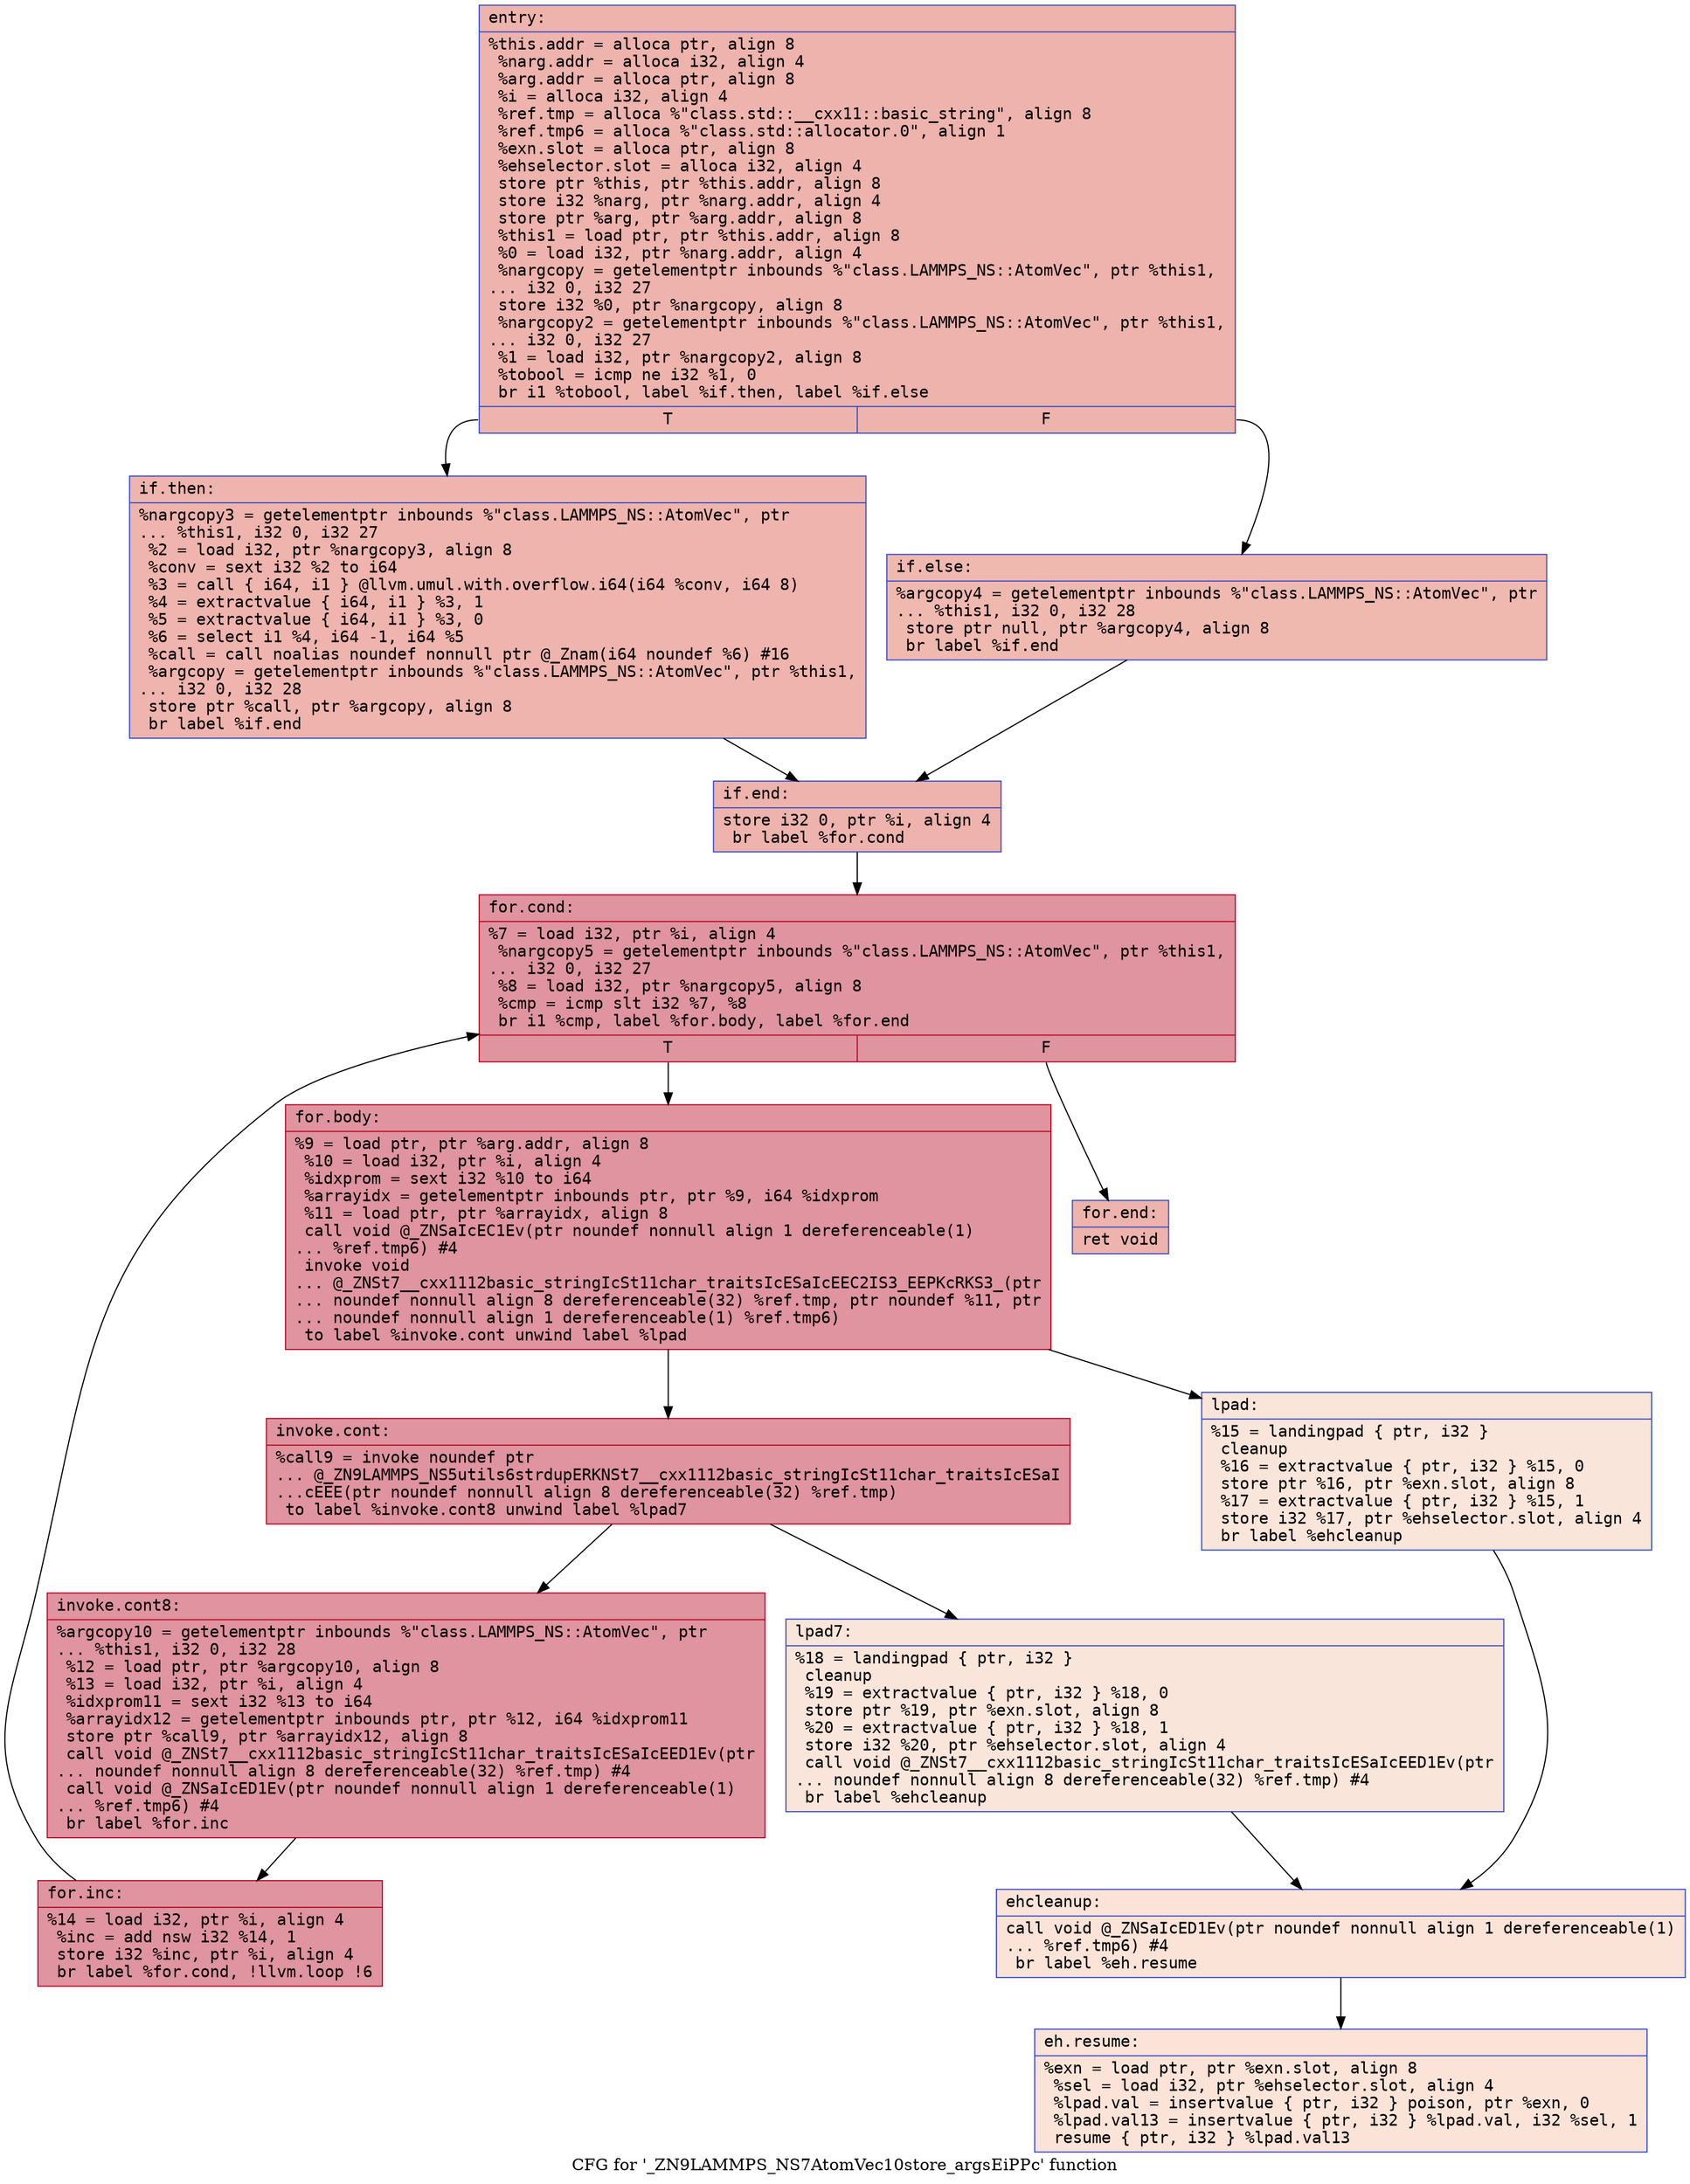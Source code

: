 digraph "CFG for '_ZN9LAMMPS_NS7AtomVec10store_argsEiPPc' function" {
	label="CFG for '_ZN9LAMMPS_NS7AtomVec10store_argsEiPPc' function";

	Node0x56285a8f33b0 [shape=record,color="#3d50c3ff", style=filled, fillcolor="#d6524470" fontname="Courier",label="{entry:\l|  %this.addr = alloca ptr, align 8\l  %narg.addr = alloca i32, align 4\l  %arg.addr = alloca ptr, align 8\l  %i = alloca i32, align 4\l  %ref.tmp = alloca %\"class.std::__cxx11::basic_string\", align 8\l  %ref.tmp6 = alloca %\"class.std::allocator.0\", align 1\l  %exn.slot = alloca ptr, align 8\l  %ehselector.slot = alloca i32, align 4\l  store ptr %this, ptr %this.addr, align 8\l  store i32 %narg, ptr %narg.addr, align 4\l  store ptr %arg, ptr %arg.addr, align 8\l  %this1 = load ptr, ptr %this.addr, align 8\l  %0 = load i32, ptr %narg.addr, align 4\l  %nargcopy = getelementptr inbounds %\"class.LAMMPS_NS::AtomVec\", ptr %this1,\l... i32 0, i32 27\l  store i32 %0, ptr %nargcopy, align 8\l  %nargcopy2 = getelementptr inbounds %\"class.LAMMPS_NS::AtomVec\", ptr %this1,\l... i32 0, i32 27\l  %1 = load i32, ptr %nargcopy2, align 8\l  %tobool = icmp ne i32 %1, 0\l  br i1 %tobool, label %if.then, label %if.else\l|{<s0>T|<s1>F}}"];
	Node0x56285a8f33b0:s0 -> Node0x56285a8f4150[tooltip="entry -> if.then\nProbability 62.50%" ];
	Node0x56285a8f33b0:s1 -> Node0x56285a8f41c0[tooltip="entry -> if.else\nProbability 37.50%" ];
	Node0x56285a8f4150 [shape=record,color="#3d50c3ff", style=filled, fillcolor="#d8564670" fontname="Courier",label="{if.then:\l|  %nargcopy3 = getelementptr inbounds %\"class.LAMMPS_NS::AtomVec\", ptr\l... %this1, i32 0, i32 27\l  %2 = load i32, ptr %nargcopy3, align 8\l  %conv = sext i32 %2 to i64\l  %3 = call \{ i64, i1 \} @llvm.umul.with.overflow.i64(i64 %conv, i64 8)\l  %4 = extractvalue \{ i64, i1 \} %3, 1\l  %5 = extractvalue \{ i64, i1 \} %3, 0\l  %6 = select i1 %4, i64 -1, i64 %5\l  %call = call noalias noundef nonnull ptr @_Znam(i64 noundef %6) #16\l  %argcopy = getelementptr inbounds %\"class.LAMMPS_NS::AtomVec\", ptr %this1,\l... i32 0, i32 28\l  store ptr %call, ptr %argcopy, align 8\l  br label %if.end\l}"];
	Node0x56285a8f4150 -> Node0x56285a8f4c00[tooltip="if.then -> if.end\nProbability 100.00%" ];
	Node0x56285a8f41c0 [shape=record,color="#3d50c3ff", style=filled, fillcolor="#de614d70" fontname="Courier",label="{if.else:\l|  %argcopy4 = getelementptr inbounds %\"class.LAMMPS_NS::AtomVec\", ptr\l... %this1, i32 0, i32 28\l  store ptr null, ptr %argcopy4, align 8\l  br label %if.end\l}"];
	Node0x56285a8f41c0 -> Node0x56285a8f4c00[tooltip="if.else -> if.end\nProbability 100.00%" ];
	Node0x56285a8f4c00 [shape=record,color="#3d50c3ff", style=filled, fillcolor="#d6524470" fontname="Courier",label="{if.end:\l|  store i32 0, ptr %i, align 4\l  br label %for.cond\l}"];
	Node0x56285a8f4c00 -> Node0x56285a8f4f50[tooltip="if.end -> for.cond\nProbability 100.00%" ];
	Node0x56285a8f4f50 [shape=record,color="#b70d28ff", style=filled, fillcolor="#b70d2870" fontname="Courier",label="{for.cond:\l|  %7 = load i32, ptr %i, align 4\l  %nargcopy5 = getelementptr inbounds %\"class.LAMMPS_NS::AtomVec\", ptr %this1,\l... i32 0, i32 27\l  %8 = load i32, ptr %nargcopy5, align 8\l  %cmp = icmp slt i32 %7, %8\l  br i1 %cmp, label %for.body, label %for.end\l|{<s0>T|<s1>F}}"];
	Node0x56285a8f4f50:s0 -> Node0x56285a8f5440[tooltip="for.cond -> for.body\nProbability 96.88%" ];
	Node0x56285a8f4f50:s1 -> Node0x56285a8f5490[tooltip="for.cond -> for.end\nProbability 3.12%" ];
	Node0x56285a8f5440 [shape=record,color="#b70d28ff", style=filled, fillcolor="#b70d2870" fontname="Courier",label="{for.body:\l|  %9 = load ptr, ptr %arg.addr, align 8\l  %10 = load i32, ptr %i, align 4\l  %idxprom = sext i32 %10 to i64\l  %arrayidx = getelementptr inbounds ptr, ptr %9, i64 %idxprom\l  %11 = load ptr, ptr %arrayidx, align 8\l  call void @_ZNSaIcEC1Ev(ptr noundef nonnull align 1 dereferenceable(1)\l... %ref.tmp6) #4\l  invoke void\l... @_ZNSt7__cxx1112basic_stringIcSt11char_traitsIcESaIcEEC2IS3_EEPKcRKS3_(ptr\l... noundef nonnull align 8 dereferenceable(32) %ref.tmp, ptr noundef %11, ptr\l... noundef nonnull align 1 dereferenceable(1) %ref.tmp6)\l          to label %invoke.cont unwind label %lpad\l}"];
	Node0x56285a8f5440 -> Node0x56285a8f5a10[tooltip="for.body -> invoke.cont\nProbability 100.00%" ];
	Node0x56285a8f5440 -> Node0x56285a8f5a90[tooltip="for.body -> lpad\nProbability 0.00%" ];
	Node0x56285a8f5a10 [shape=record,color="#b70d28ff", style=filled, fillcolor="#b70d2870" fontname="Courier",label="{invoke.cont:\l|  %call9 = invoke noundef ptr\l... @_ZN9LAMMPS_NS5utils6strdupERKNSt7__cxx1112basic_stringIcSt11char_traitsIcESaI\l...cEEE(ptr noundef nonnull align 8 dereferenceable(32) %ref.tmp)\l          to label %invoke.cont8 unwind label %lpad7\l}"];
	Node0x56285a8f5a10 -> Node0x56285a8f59c0[tooltip="invoke.cont -> invoke.cont8\nProbability 100.00%" ];
	Node0x56285a8f5a10 -> Node0x56285a8f5d80[tooltip="invoke.cont -> lpad7\nProbability 0.00%" ];
	Node0x56285a8f59c0 [shape=record,color="#b70d28ff", style=filled, fillcolor="#b70d2870" fontname="Courier",label="{invoke.cont8:\l|  %argcopy10 = getelementptr inbounds %\"class.LAMMPS_NS::AtomVec\", ptr\l... %this1, i32 0, i32 28\l  %12 = load ptr, ptr %argcopy10, align 8\l  %13 = load i32, ptr %i, align 4\l  %idxprom11 = sext i32 %13 to i64\l  %arrayidx12 = getelementptr inbounds ptr, ptr %12, i64 %idxprom11\l  store ptr %call9, ptr %arrayidx12, align 8\l  call void @_ZNSt7__cxx1112basic_stringIcSt11char_traitsIcESaIcEED1Ev(ptr\l... noundef nonnull align 8 dereferenceable(32) %ref.tmp) #4\l  call void @_ZNSaIcED1Ev(ptr noundef nonnull align 1 dereferenceable(1)\l... %ref.tmp6) #4\l  br label %for.inc\l}"];
	Node0x56285a8f59c0 -> Node0x56285a8f6600[tooltip="invoke.cont8 -> for.inc\nProbability 100.00%" ];
	Node0x56285a8f6600 [shape=record,color="#b70d28ff", style=filled, fillcolor="#b70d2870" fontname="Courier",label="{for.inc:\l|  %14 = load i32, ptr %i, align 4\l  %inc = add nsw i32 %14, 1\l  store i32 %inc, ptr %i, align 4\l  br label %for.cond, !llvm.loop !6\l}"];
	Node0x56285a8f6600 -> Node0x56285a8f4f50[tooltip="for.inc -> for.cond\nProbability 100.00%" ];
	Node0x56285a8f5a90 [shape=record,color="#3d50c3ff", style=filled, fillcolor="#f4c5ad70" fontname="Courier",label="{lpad:\l|  %15 = landingpad \{ ptr, i32 \}\l          cleanup\l  %16 = extractvalue \{ ptr, i32 \} %15, 0\l  store ptr %16, ptr %exn.slot, align 8\l  %17 = extractvalue \{ ptr, i32 \} %15, 1\l  store i32 %17, ptr %ehselector.slot, align 4\l  br label %ehcleanup\l}"];
	Node0x56285a8f5a90 -> Node0x56285a8f6d00[tooltip="lpad -> ehcleanup\nProbability 100.00%" ];
	Node0x56285a8f5d80 [shape=record,color="#3d50c3ff", style=filled, fillcolor="#f4c5ad70" fontname="Courier",label="{lpad7:\l|  %18 = landingpad \{ ptr, i32 \}\l          cleanup\l  %19 = extractvalue \{ ptr, i32 \} %18, 0\l  store ptr %19, ptr %exn.slot, align 8\l  %20 = extractvalue \{ ptr, i32 \} %18, 1\l  store i32 %20, ptr %ehselector.slot, align 4\l  call void @_ZNSt7__cxx1112basic_stringIcSt11char_traitsIcESaIcEED1Ev(ptr\l... noundef nonnull align 8 dereferenceable(32) %ref.tmp) #4\l  br label %ehcleanup\l}"];
	Node0x56285a8f5d80 -> Node0x56285a8f6d00[tooltip="lpad7 -> ehcleanup\nProbability 100.00%" ];
	Node0x56285a8f6d00 [shape=record,color="#3d50c3ff", style=filled, fillcolor="#f6bfa670" fontname="Courier",label="{ehcleanup:\l|  call void @_ZNSaIcED1Ev(ptr noundef nonnull align 1 dereferenceable(1)\l... %ref.tmp6) #4\l  br label %eh.resume\l}"];
	Node0x56285a8f6d00 -> Node0x56285a8f7320[tooltip="ehcleanup -> eh.resume\nProbability 100.00%" ];
	Node0x56285a8f5490 [shape=record,color="#3d50c3ff", style=filled, fillcolor="#d6524470" fontname="Courier",label="{for.end:\l|  ret void\l}"];
	Node0x56285a8f7320 [shape=record,color="#3d50c3ff", style=filled, fillcolor="#f6bfa670" fontname="Courier",label="{eh.resume:\l|  %exn = load ptr, ptr %exn.slot, align 8\l  %sel = load i32, ptr %ehselector.slot, align 4\l  %lpad.val = insertvalue \{ ptr, i32 \} poison, ptr %exn, 0\l  %lpad.val13 = insertvalue \{ ptr, i32 \} %lpad.val, i32 %sel, 1\l  resume \{ ptr, i32 \} %lpad.val13\l}"];
}
